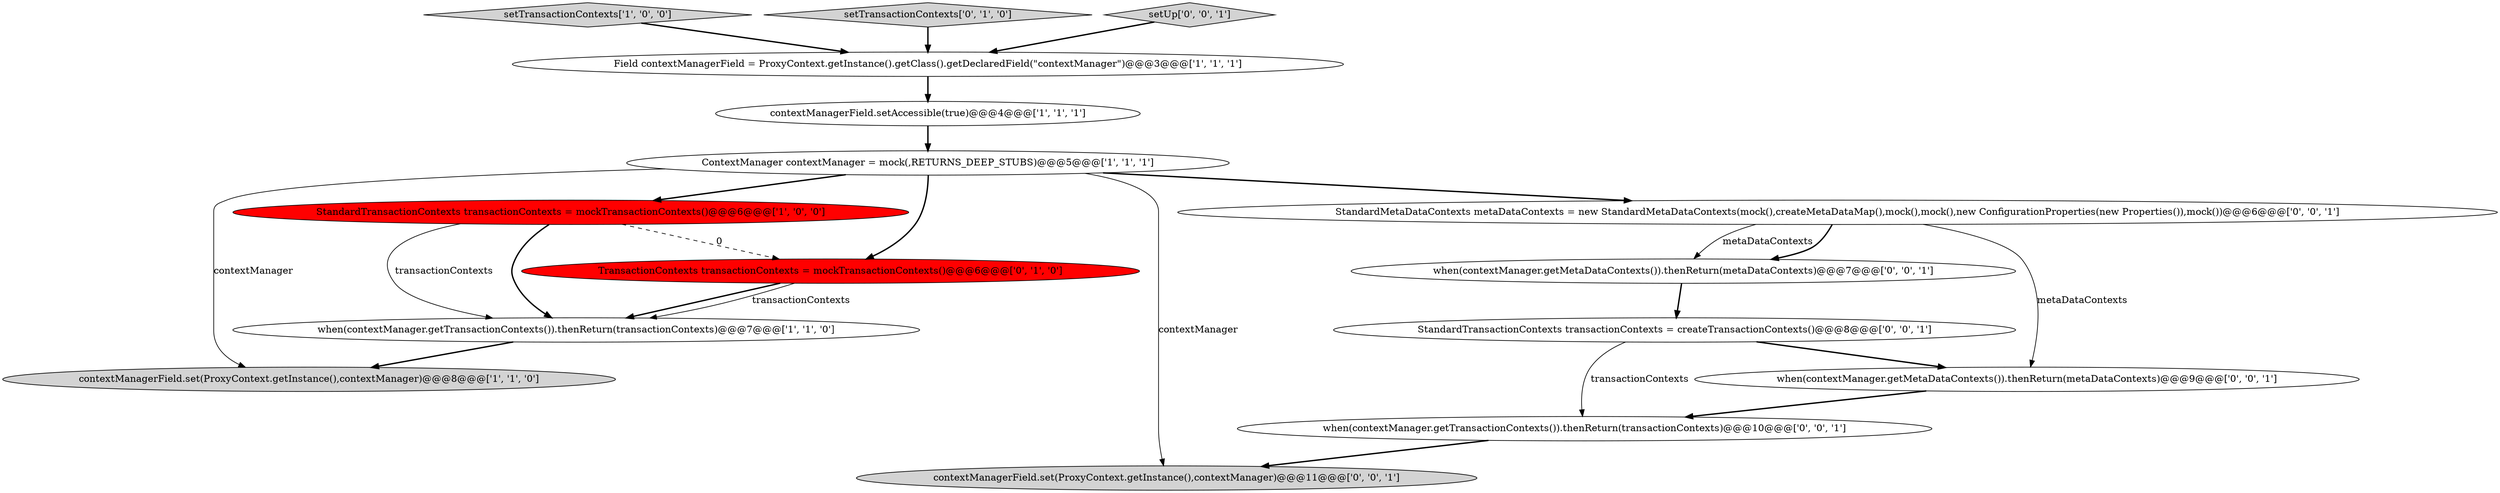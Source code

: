 digraph {
3 [style = filled, label = "contextManagerField.setAccessible(true)@@@4@@@['1', '1', '1']", fillcolor = white, shape = ellipse image = "AAA0AAABBB1BBB"];
4 [style = filled, label = "StandardTransactionContexts transactionContexts = mockTransactionContexts()@@@6@@@['1', '0', '0']", fillcolor = red, shape = ellipse image = "AAA1AAABBB1BBB"];
12 [style = filled, label = "StandardTransactionContexts transactionContexts = createTransactionContexts()@@@8@@@['0', '0', '1']", fillcolor = white, shape = ellipse image = "AAA0AAABBB3BBB"];
2 [style = filled, label = "setTransactionContexts['1', '0', '0']", fillcolor = lightgray, shape = diamond image = "AAA0AAABBB1BBB"];
8 [style = filled, label = "setTransactionContexts['0', '1', '0']", fillcolor = lightgray, shape = diamond image = "AAA0AAABBB2BBB"];
1 [style = filled, label = "ContextManager contextManager = mock(,RETURNS_DEEP_STUBS)@@@5@@@['1', '1', '1']", fillcolor = white, shape = ellipse image = "AAA0AAABBB1BBB"];
13 [style = filled, label = "when(contextManager.getMetaDataContexts()).thenReturn(metaDataContexts)@@@7@@@['0', '0', '1']", fillcolor = white, shape = ellipse image = "AAA0AAABBB3BBB"];
0 [style = filled, label = "when(contextManager.getTransactionContexts()).thenReturn(transactionContexts)@@@7@@@['1', '1', '0']", fillcolor = white, shape = ellipse image = "AAA0AAABBB1BBB"];
7 [style = filled, label = "TransactionContexts transactionContexts = mockTransactionContexts()@@@6@@@['0', '1', '0']", fillcolor = red, shape = ellipse image = "AAA1AAABBB2BBB"];
9 [style = filled, label = "StandardMetaDataContexts metaDataContexts = new StandardMetaDataContexts(mock(),createMetaDataMap(),mock(),mock(),new ConfigurationProperties(new Properties()),mock())@@@6@@@['0', '0', '1']", fillcolor = white, shape = ellipse image = "AAA0AAABBB3BBB"];
6 [style = filled, label = "Field contextManagerField = ProxyContext.getInstance().getClass().getDeclaredField(\"contextManager\")@@@3@@@['1', '1', '1']", fillcolor = white, shape = ellipse image = "AAA0AAABBB1BBB"];
11 [style = filled, label = "setUp['0', '0', '1']", fillcolor = lightgray, shape = diamond image = "AAA0AAABBB3BBB"];
10 [style = filled, label = "contextManagerField.set(ProxyContext.getInstance(),contextManager)@@@11@@@['0', '0', '1']", fillcolor = lightgray, shape = ellipse image = "AAA0AAABBB3BBB"];
15 [style = filled, label = "when(contextManager.getMetaDataContexts()).thenReturn(metaDataContexts)@@@9@@@['0', '0', '1']", fillcolor = white, shape = ellipse image = "AAA0AAABBB3BBB"];
14 [style = filled, label = "when(contextManager.getTransactionContexts()).thenReturn(transactionContexts)@@@10@@@['0', '0', '1']", fillcolor = white, shape = ellipse image = "AAA0AAABBB3BBB"];
5 [style = filled, label = "contextManagerField.set(ProxyContext.getInstance(),contextManager)@@@8@@@['1', '1', '0']", fillcolor = lightgray, shape = ellipse image = "AAA0AAABBB1BBB"];
6->3 [style = bold, label=""];
1->4 [style = bold, label=""];
3->1 [style = bold, label=""];
15->14 [style = bold, label=""];
2->6 [style = bold, label=""];
11->6 [style = bold, label=""];
12->15 [style = bold, label=""];
14->10 [style = bold, label=""];
12->14 [style = solid, label="transactionContexts"];
7->0 [style = bold, label=""];
8->6 [style = bold, label=""];
7->0 [style = solid, label="transactionContexts"];
9->15 [style = solid, label="metaDataContexts"];
1->10 [style = solid, label="contextManager"];
1->7 [style = bold, label=""];
4->0 [style = solid, label="transactionContexts"];
1->9 [style = bold, label=""];
4->0 [style = bold, label=""];
13->12 [style = bold, label=""];
1->5 [style = solid, label="contextManager"];
4->7 [style = dashed, label="0"];
9->13 [style = solid, label="metaDataContexts"];
0->5 [style = bold, label=""];
9->13 [style = bold, label=""];
}
